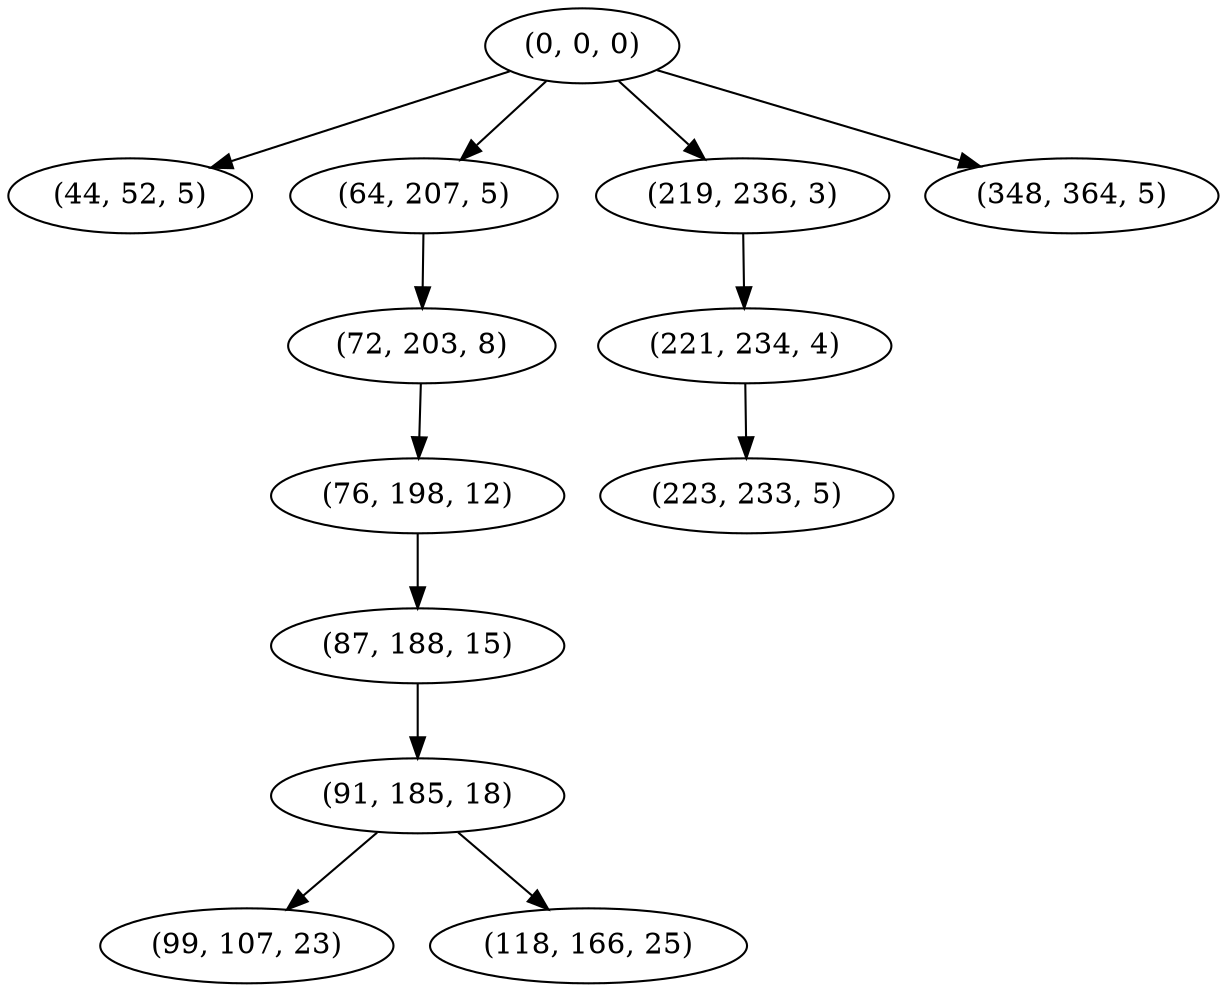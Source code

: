 digraph tree {
    "(0, 0, 0)";
    "(44, 52, 5)";
    "(64, 207, 5)";
    "(72, 203, 8)";
    "(76, 198, 12)";
    "(87, 188, 15)";
    "(91, 185, 18)";
    "(99, 107, 23)";
    "(118, 166, 25)";
    "(219, 236, 3)";
    "(221, 234, 4)";
    "(223, 233, 5)";
    "(348, 364, 5)";
    "(0, 0, 0)" -> "(44, 52, 5)";
    "(0, 0, 0)" -> "(64, 207, 5)";
    "(0, 0, 0)" -> "(219, 236, 3)";
    "(0, 0, 0)" -> "(348, 364, 5)";
    "(64, 207, 5)" -> "(72, 203, 8)";
    "(72, 203, 8)" -> "(76, 198, 12)";
    "(76, 198, 12)" -> "(87, 188, 15)";
    "(87, 188, 15)" -> "(91, 185, 18)";
    "(91, 185, 18)" -> "(99, 107, 23)";
    "(91, 185, 18)" -> "(118, 166, 25)";
    "(219, 236, 3)" -> "(221, 234, 4)";
    "(221, 234, 4)" -> "(223, 233, 5)";
}
